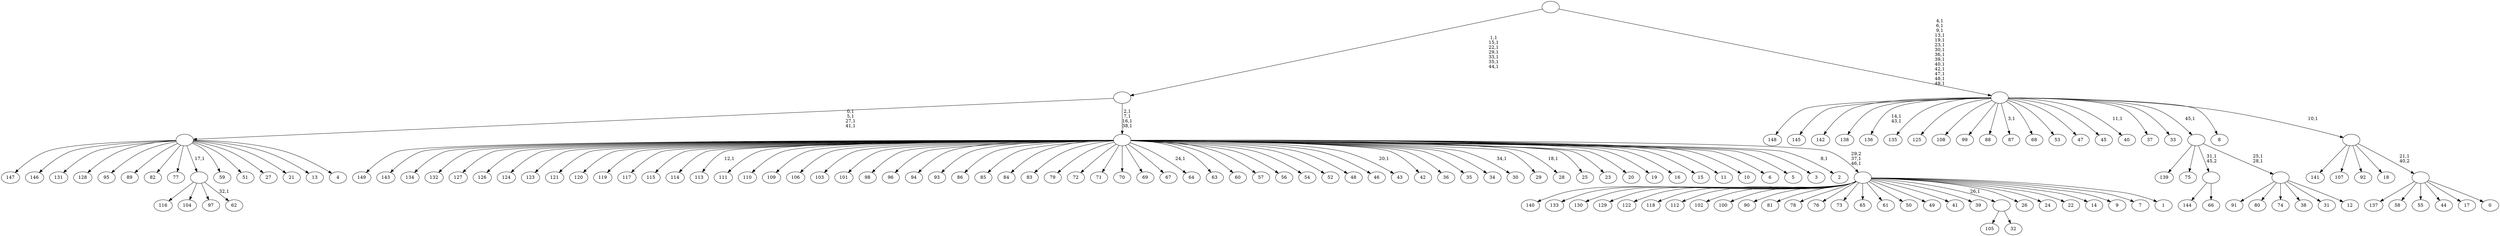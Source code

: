 digraph T {
	200 [label="149"]
	199 [label="148"]
	198 [label="147"]
	197 [label="146"]
	196 [label="145"]
	195 [label="144"]
	194 [label="143"]
	193 [label="142"]
	192 [label="141"]
	191 [label="140"]
	190 [label="139"]
	189 [label="138"]
	188 [label="137"]
	187 [label="136"]
	184 [label="135"]
	183 [label="134"]
	182 [label="133"]
	181 [label="132"]
	180 [label="131"]
	179 [label="130"]
	178 [label="129"]
	177 [label="128"]
	176 [label="127"]
	175 [label="126"]
	174 [label="125"]
	173 [label="124"]
	172 [label="123"]
	171 [label="122"]
	170 [label="121"]
	169 [label="120"]
	168 [label="119"]
	167 [label="118"]
	166 [label="117"]
	165 [label="116"]
	164 [label="115"]
	163 [label="114"]
	162 [label="113"]
	160 [label="112"]
	159 [label="111"]
	158 [label="110"]
	157 [label="109"]
	156 [label="108"]
	155 [label="107"]
	154 [label="106"]
	153 [label="105"]
	152 [label="104"]
	151 [label="103"]
	150 [label="102"]
	149 [label="101"]
	148 [label="100"]
	147 [label="99"]
	146 [label="98"]
	145 [label="97"]
	144 [label="96"]
	143 [label="95"]
	142 [label="94"]
	141 [label="93"]
	140 [label="92"]
	139 [label="91"]
	138 [label="90"]
	137 [label="89"]
	136 [label="88"]
	135 [label="87"]
	133 [label="86"]
	132 [label="85"]
	131 [label="84"]
	130 [label="83"]
	129 [label="82"]
	128 [label="81"]
	127 [label="80"]
	126 [label="79"]
	125 [label="78"]
	124 [label="77"]
	123 [label="76"]
	122 [label="75"]
	121 [label="74"]
	120 [label="73"]
	119 [label="72"]
	118 [label="71"]
	117 [label="70"]
	116 [label="69"]
	115 [label="68"]
	114 [label="67"]
	113 [label="66"]
	112 [label=""]
	111 [label="65"]
	110 [label="64"]
	108 [label="63"]
	107 [label="62"]
	105 [label=""]
	104 [label="61"]
	103 [label="60"]
	102 [label="59"]
	101 [label="58"]
	100 [label="57"]
	99 [label="56"]
	98 [label="55"]
	97 [label="54"]
	96 [label="53"]
	95 [label="52"]
	94 [label="51"]
	93 [label="50"]
	92 [label="49"]
	91 [label="48"]
	90 [label="47"]
	89 [label="46"]
	88 [label="45"]
	87 [label="44"]
	86 [label="43"]
	84 [label="42"]
	83 [label="41"]
	82 [label="40"]
	80 [label="39"]
	79 [label="38"]
	78 [label="37"]
	77 [label="36"]
	76 [label="35"]
	75 [label="34"]
	74 [label="33"]
	73 [label="32"]
	72 [label=""]
	71 [label="31"]
	70 [label="30"]
	68 [label="29"]
	67 [label="28"]
	65 [label="27"]
	64 [label="26"]
	63 [label="25"]
	62 [label="24"]
	61 [label="23"]
	60 [label="22"]
	59 [label="21"]
	58 [label="20"]
	57 [label="19"]
	56 [label="18"]
	55 [label="17"]
	54 [label="16"]
	53 [label="15"]
	52 [label="14"]
	51 [label="13"]
	50 [label="12"]
	49 [label=""]
	47 [label=""]
	46 [label="11"]
	45 [label="10"]
	44 [label="9"]
	43 [label="8"]
	42 [label="7"]
	41 [label="6"]
	40 [label="5"]
	39 [label="4"]
	38 [label=""]
	34 [label="3"]
	33 [label="2"]
	31 [label="1"]
	30 [label=""]
	28 [label=""]
	24 [label=""]
	17 [label="0"]
	16 [label=""]
	15 [label=""]
	14 [label=""]
	0 [label=""]
	112 -> 195 [label=""]
	112 -> 113 [label=""]
	105 -> 107 [label="32,1"]
	105 -> 165 [label=""]
	105 -> 152 [label=""]
	105 -> 145 [label=""]
	72 -> 153 [label=""]
	72 -> 73 [label=""]
	49 -> 139 [label=""]
	49 -> 127 [label=""]
	49 -> 121 [label=""]
	49 -> 79 [label=""]
	49 -> 71 [label=""]
	49 -> 50 [label=""]
	47 -> 49 [label="25,1\n28,1"]
	47 -> 190 [label=""]
	47 -> 122 [label=""]
	47 -> 112 [label="31,1\n45,2"]
	38 -> 198 [label=""]
	38 -> 197 [label=""]
	38 -> 180 [label=""]
	38 -> 177 [label=""]
	38 -> 143 [label=""]
	38 -> 137 [label=""]
	38 -> 129 [label=""]
	38 -> 124 [label=""]
	38 -> 105 [label="17,1"]
	38 -> 102 [label=""]
	38 -> 94 [label=""]
	38 -> 65 [label=""]
	38 -> 59 [label=""]
	38 -> 51 [label=""]
	38 -> 39 [label=""]
	30 -> 191 [label=""]
	30 -> 182 [label=""]
	30 -> 179 [label=""]
	30 -> 178 [label=""]
	30 -> 171 [label=""]
	30 -> 167 [label=""]
	30 -> 160 [label=""]
	30 -> 150 [label=""]
	30 -> 148 [label=""]
	30 -> 138 [label=""]
	30 -> 128 [label=""]
	30 -> 125 [label=""]
	30 -> 123 [label=""]
	30 -> 120 [label=""]
	30 -> 111 [label=""]
	30 -> 104 [label=""]
	30 -> 93 [label=""]
	30 -> 92 [label=""]
	30 -> 83 [label=""]
	30 -> 80 [label=""]
	30 -> 72 [label="26,1"]
	30 -> 64 [label=""]
	30 -> 62 [label=""]
	30 -> 60 [label=""]
	30 -> 52 [label=""]
	30 -> 44 [label=""]
	30 -> 42 [label=""]
	30 -> 31 [label=""]
	28 -> 30 [label="29,2\n37,1\n46,1"]
	28 -> 33 [label="8,1"]
	28 -> 67 [label="18,1"]
	28 -> 70 [label="34,1"]
	28 -> 86 [label="20,1"]
	28 -> 110 [label="24,1"]
	28 -> 162 [label="12,1"]
	28 -> 200 [label=""]
	28 -> 194 [label=""]
	28 -> 183 [label=""]
	28 -> 181 [label=""]
	28 -> 176 [label=""]
	28 -> 175 [label=""]
	28 -> 173 [label=""]
	28 -> 172 [label=""]
	28 -> 170 [label=""]
	28 -> 169 [label=""]
	28 -> 168 [label=""]
	28 -> 166 [label=""]
	28 -> 164 [label=""]
	28 -> 163 [label=""]
	28 -> 159 [label=""]
	28 -> 158 [label=""]
	28 -> 157 [label=""]
	28 -> 154 [label=""]
	28 -> 151 [label=""]
	28 -> 149 [label=""]
	28 -> 146 [label=""]
	28 -> 144 [label=""]
	28 -> 142 [label=""]
	28 -> 141 [label=""]
	28 -> 133 [label=""]
	28 -> 132 [label=""]
	28 -> 131 [label=""]
	28 -> 130 [label=""]
	28 -> 126 [label=""]
	28 -> 119 [label=""]
	28 -> 118 [label=""]
	28 -> 117 [label=""]
	28 -> 116 [label=""]
	28 -> 114 [label=""]
	28 -> 108 [label=""]
	28 -> 103 [label=""]
	28 -> 100 [label=""]
	28 -> 99 [label=""]
	28 -> 97 [label=""]
	28 -> 95 [label=""]
	28 -> 91 [label=""]
	28 -> 89 [label=""]
	28 -> 84 [label=""]
	28 -> 77 [label=""]
	28 -> 76 [label=""]
	28 -> 75 [label=""]
	28 -> 68 [label=""]
	28 -> 63 [label=""]
	28 -> 61 [label=""]
	28 -> 58 [label=""]
	28 -> 57 [label=""]
	28 -> 54 [label=""]
	28 -> 53 [label=""]
	28 -> 46 [label=""]
	28 -> 45 [label=""]
	28 -> 41 [label=""]
	28 -> 40 [label=""]
	28 -> 34 [label=""]
	24 -> 28 [label="2,1\n7,1\n16,1\n38,1"]
	24 -> 38 [label="0,1\n5,1\n27,1\n41,1"]
	16 -> 188 [label=""]
	16 -> 101 [label=""]
	16 -> 98 [label=""]
	16 -> 87 [label=""]
	16 -> 55 [label=""]
	16 -> 17 [label=""]
	15 -> 192 [label=""]
	15 -> 155 [label=""]
	15 -> 140 [label=""]
	15 -> 56 [label=""]
	15 -> 16 [label="21,1\n40,2"]
	14 -> 82 [label="11,1"]
	14 -> 135 [label="3,1"]
	14 -> 187 [label="14,1\n43,1"]
	14 -> 199 [label=""]
	14 -> 196 [label=""]
	14 -> 193 [label=""]
	14 -> 189 [label=""]
	14 -> 184 [label=""]
	14 -> 174 [label=""]
	14 -> 156 [label=""]
	14 -> 147 [label=""]
	14 -> 136 [label=""]
	14 -> 115 [label=""]
	14 -> 96 [label=""]
	14 -> 90 [label=""]
	14 -> 88 [label=""]
	14 -> 78 [label=""]
	14 -> 74 [label=""]
	14 -> 47 [label="45,1"]
	14 -> 43 [label=""]
	14 -> 15 [label="10,1"]
	0 -> 14 [label="4,1\n6,1\n9,1\n13,1\n19,1\n23,1\n30,1\n36,1\n39,1\n40,1\n42,1\n47,1\n48,1\n49,1"]
	0 -> 24 [label="1,1\n15,1\n22,1\n29,1\n33,1\n35,1\n44,1"]
}
